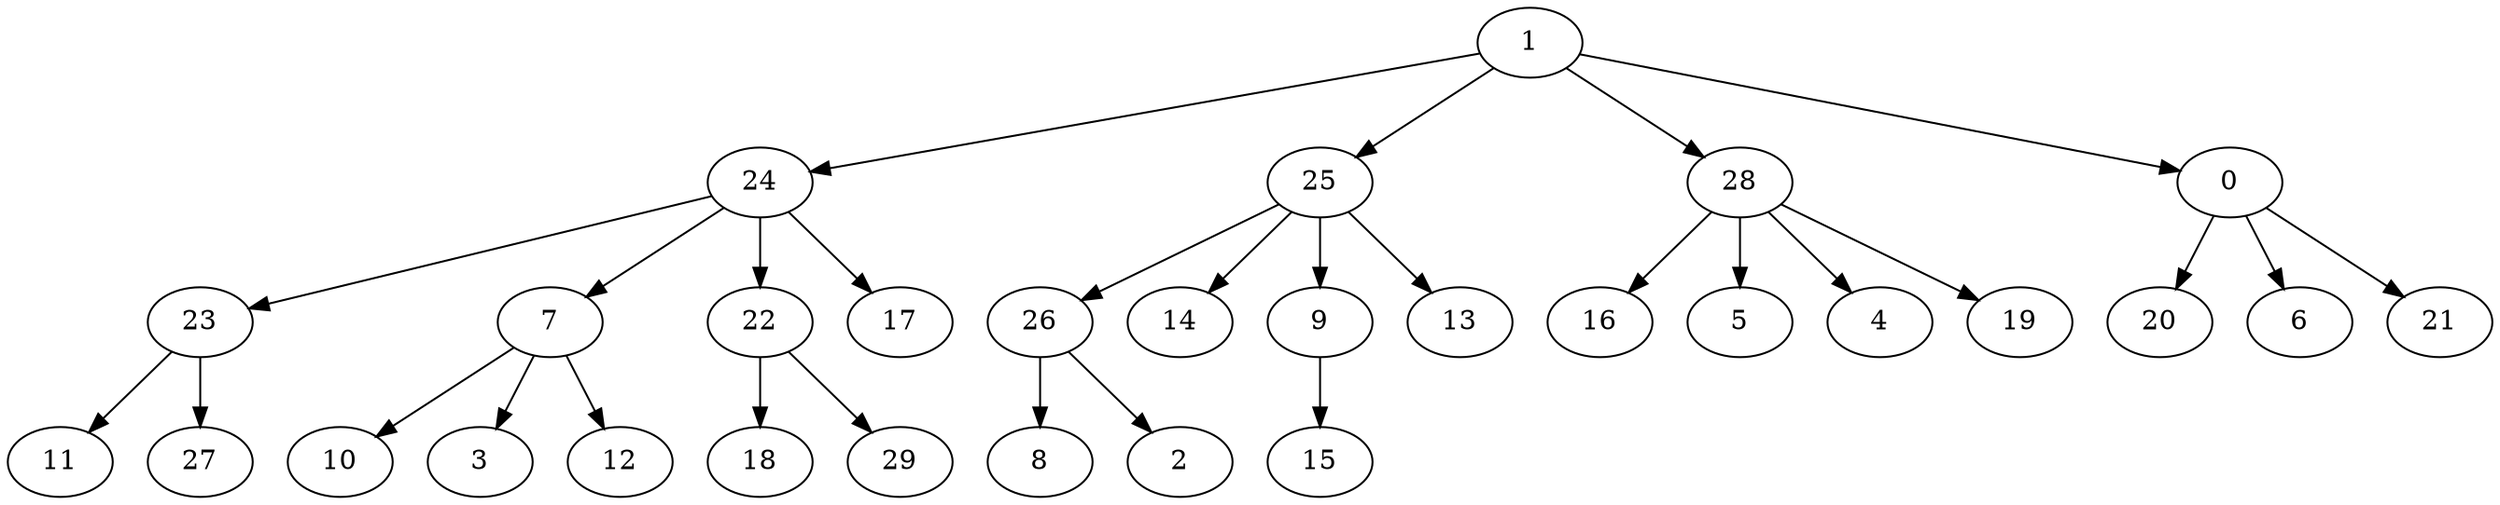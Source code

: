 digraph {
  1 -> 24;
  1 -> 25;
  1 -> 28;
  1 -> 0;
  24 -> 23;
  24 -> 7;
  24 -> 22;
  24 -> 17;
  25 -> 26;
  25 -> 14;
  25 -> 9;
  25 -> 13;
  28 -> 16;
  28 -> 5;
  28 -> 4;
  28 -> 19;
  0 -> 20;
  0 -> 6;
  0 -> 21;
  23 -> 11;
  23 -> 27;
  7 -> 10;
  7 -> 3;
  7 -> 12;
  22 -> 18;
  22 -> 29;
  26 -> 8;
  26 -> 2;
  9 -> 15;
}